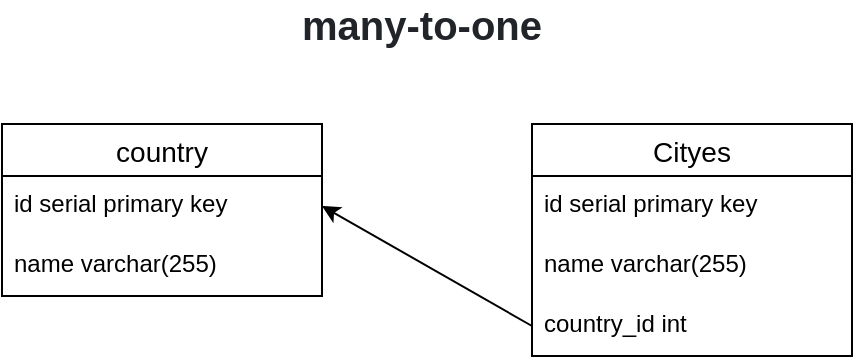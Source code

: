 <mxfile version="14.9.9" type="device"><diagram id="R2lEEEUBdFMjLlhIrx00" name="Page-1"><mxGraphModel dx="782" dy="439" grid="1" gridSize="10" guides="1" tooltips="1" connect="1" arrows="1" fold="1" page="1" pageScale="1" pageWidth="850" pageHeight="1100" math="0" shadow="0" extFonts="Permanent Marker^https://fonts.googleapis.com/css?family=Permanent+Marker"><root><mxCell id="0"/><mxCell id="1" parent="0"/><mxCell id="_SM5WP35yFqOzZ1oU1pJ-1" value="country" style="swimlane;fontStyle=0;childLayout=stackLayout;horizontal=1;startSize=26;horizontalStack=0;resizeParent=1;resizeParentMax=0;resizeLast=0;collapsible=1;marginBottom=0;align=center;fontSize=14;" vertex="1" parent="1"><mxGeometry x="80" y="80" width="160" height="86" as="geometry"/></mxCell><mxCell id="_SM5WP35yFqOzZ1oU1pJ-2" value="id serial primary key" style="text;strokeColor=none;fillColor=none;spacingLeft=4;spacingRight=4;overflow=hidden;rotatable=0;points=[[0,0.5],[1,0.5]];portConstraint=eastwest;fontSize=12;" vertex="1" parent="_SM5WP35yFqOzZ1oU1pJ-1"><mxGeometry y="26" width="160" height="30" as="geometry"/></mxCell><mxCell id="_SM5WP35yFqOzZ1oU1pJ-3" value="name varchar(255)&#10;" style="text;strokeColor=none;fillColor=none;spacingLeft=4;spacingRight=4;overflow=hidden;rotatable=0;points=[[0,0.5],[1,0.5]];portConstraint=eastwest;fontSize=12;" vertex="1" parent="_SM5WP35yFqOzZ1oU1pJ-1"><mxGeometry y="56" width="160" height="30" as="geometry"/></mxCell><mxCell id="_SM5WP35yFqOzZ1oU1pJ-5" value="Cityes" style="swimlane;fontStyle=0;childLayout=stackLayout;horizontal=1;startSize=26;horizontalStack=0;resizeParent=1;resizeParentMax=0;resizeLast=0;collapsible=1;marginBottom=0;align=center;fontSize=14;" vertex="1" parent="1"><mxGeometry x="345" y="80" width="160" height="116" as="geometry"/></mxCell><mxCell id="_SM5WP35yFqOzZ1oU1pJ-6" value="id serial primary key" style="text;strokeColor=none;fillColor=none;spacingLeft=4;spacingRight=4;overflow=hidden;rotatable=0;points=[[0,0.5],[1,0.5]];portConstraint=eastwest;fontSize=12;" vertex="1" parent="_SM5WP35yFqOzZ1oU1pJ-5"><mxGeometry y="26" width="160" height="30" as="geometry"/></mxCell><mxCell id="_SM5WP35yFqOzZ1oU1pJ-7" value="name varchar(255)" style="text;strokeColor=none;fillColor=none;spacingLeft=4;spacingRight=4;overflow=hidden;rotatable=0;points=[[0,0.5],[1,0.5]];portConstraint=eastwest;fontSize=12;" vertex="1" parent="_SM5WP35yFqOzZ1oU1pJ-5"><mxGeometry y="56" width="160" height="30" as="geometry"/></mxCell><mxCell id="_SM5WP35yFqOzZ1oU1pJ-8" value="country_id int" style="text;strokeColor=none;fillColor=none;spacingLeft=4;spacingRight=4;overflow=hidden;rotatable=0;points=[[0,0.5],[1,0.5]];portConstraint=eastwest;fontSize=12;" vertex="1" parent="_SM5WP35yFqOzZ1oU1pJ-5"><mxGeometry y="86" width="160" height="30" as="geometry"/></mxCell><mxCell id="_SM5WP35yFqOzZ1oU1pJ-9" value="" style="endArrow=classic;html=1;entryX=1;entryY=0.5;entryDx=0;entryDy=0;exitX=0;exitY=0.5;exitDx=0;exitDy=0;" edge="1" parent="1" source="_SM5WP35yFqOzZ1oU1pJ-8" target="_SM5WP35yFqOzZ1oU1pJ-2"><mxGeometry width="50" height="50" relative="1" as="geometry"><mxPoint x="290" y="121" as="sourcePoint"/><mxPoint x="430" y="200" as="targetPoint"/></mxGeometry></mxCell><mxCell id="_SM5WP35yFqOzZ1oU1pJ-10" value="&lt;span style=&quot;box-sizing: border-box ; font-weight: bolder ; color: rgb(33 , 37 , 41) ; font-family: &amp;#34;arial&amp;#34; , &amp;#34;helvetica neue&amp;#34; , sans-serif ; font-size: 20px ; text-align: left ; background-color: rgb(255 , 255 , 255)&quot;&gt;many-to-one&lt;/span&gt;" style="text;html=1;strokeColor=none;fillColor=none;align=center;verticalAlign=middle;whiteSpace=wrap;rounded=0;" vertex="1" parent="1"><mxGeometry x="210" y="20" width="160" height="20" as="geometry"/></mxCell></root></mxGraphModel></diagram></mxfile>